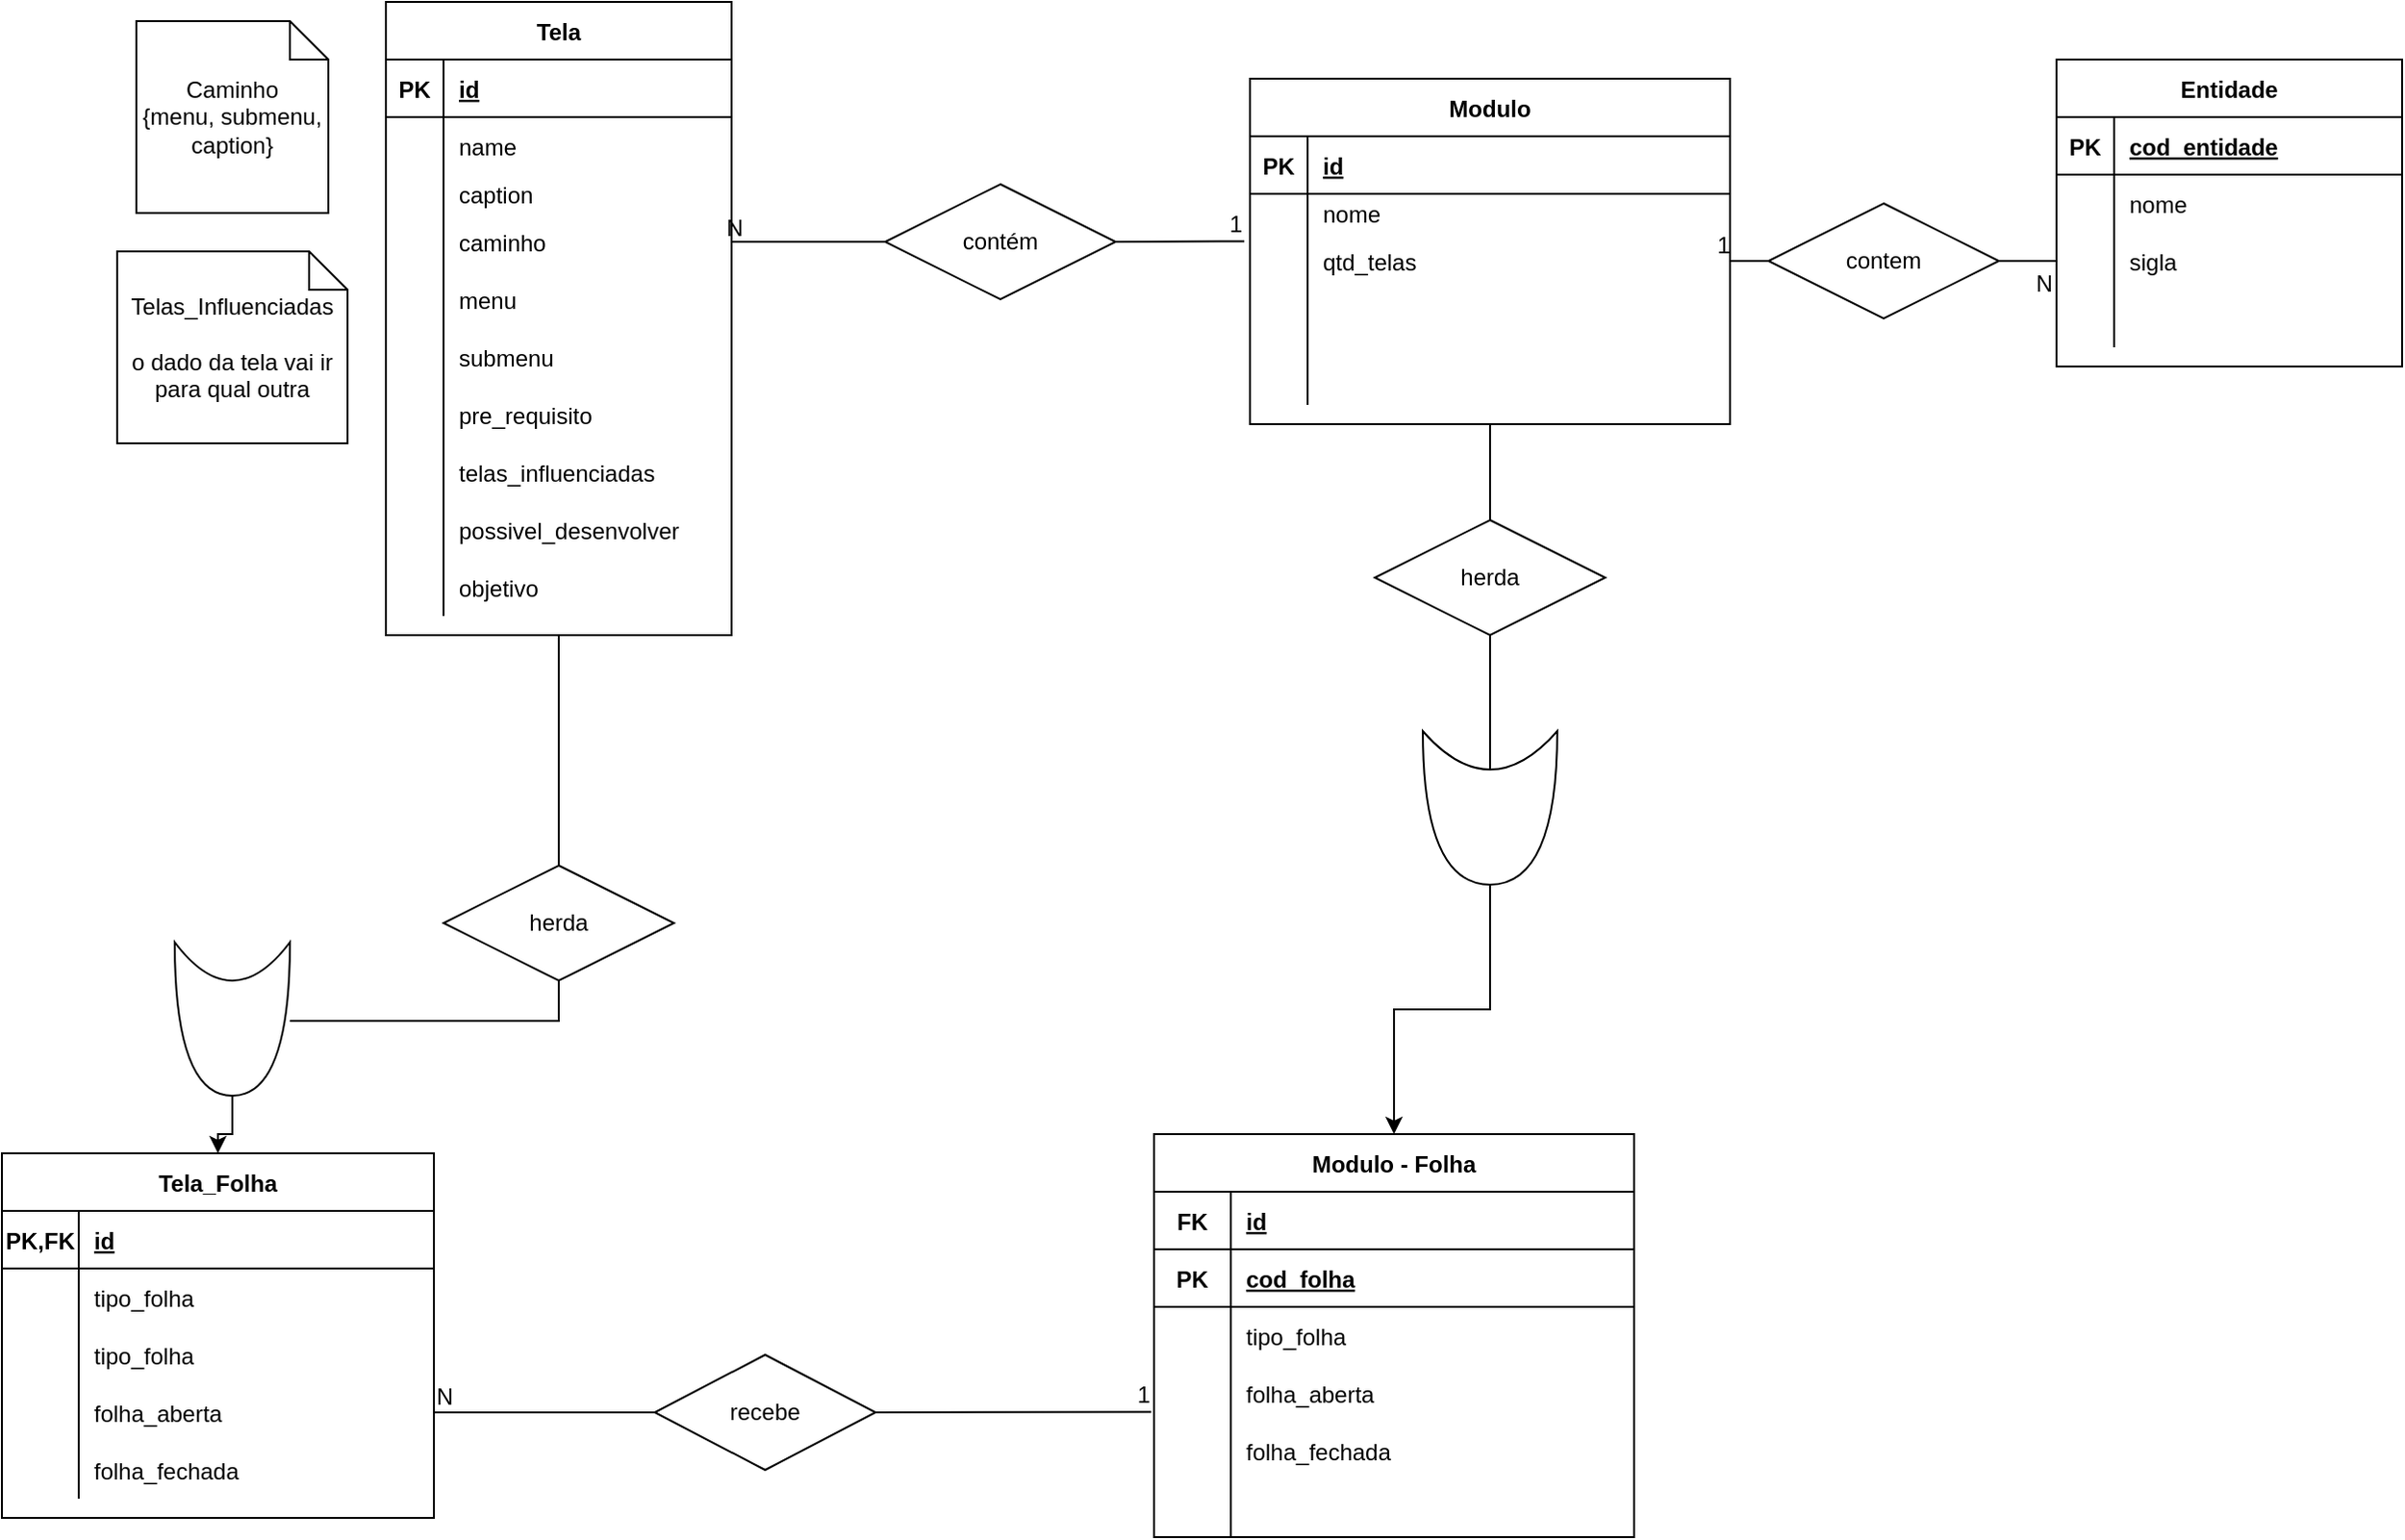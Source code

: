 <mxfile version="14.9.4" type="github">
  <diagram id="R2lEEEUBdFMjLlhIrx00" name="Page-1">
    <mxGraphModel dx="1533" dy="831" grid="1" gridSize="10" guides="1" tooltips="1" connect="1" arrows="1" fold="1" page="1" pageScale="1" pageWidth="850" pageHeight="1100" math="0" shadow="0" extFonts="Permanent Marker^https://fonts.googleapis.com/css?family=Permanent+Marker">
      <root>
        <mxCell id="0" />
        <mxCell id="1" parent="0" />
        <mxCell id="C-vyLk0tnHw3VtMMgP7b-2" value="Modulo" style="shape=table;startSize=30;container=1;collapsible=1;childLayout=tableLayout;fixedRows=1;rowLines=0;fontStyle=1;align=center;resizeLast=1;" parent="1" vertex="1">
          <mxGeometry x="690" y="130" width="250" height="180" as="geometry">
            <mxRectangle x="540" y="40" width="80" height="30" as="alternateBounds" />
          </mxGeometry>
        </mxCell>
        <mxCell id="C-vyLk0tnHw3VtMMgP7b-3" value="" style="shape=partialRectangle;collapsible=0;dropTarget=0;pointerEvents=0;fillColor=none;points=[[0,0.5],[1,0.5]];portConstraint=eastwest;top=0;left=0;right=0;bottom=1;" parent="C-vyLk0tnHw3VtMMgP7b-2" vertex="1">
          <mxGeometry y="30" width="250" height="30" as="geometry" />
        </mxCell>
        <mxCell id="C-vyLk0tnHw3VtMMgP7b-4" value="PK" style="shape=partialRectangle;overflow=hidden;connectable=0;fillColor=none;top=0;left=0;bottom=0;right=0;fontStyle=1;" parent="C-vyLk0tnHw3VtMMgP7b-3" vertex="1">
          <mxGeometry width="30" height="30" as="geometry" />
        </mxCell>
        <mxCell id="C-vyLk0tnHw3VtMMgP7b-5" value="id" style="shape=partialRectangle;overflow=hidden;connectable=0;fillColor=none;top=0;left=0;bottom=0;right=0;align=left;spacingLeft=6;fontStyle=5;" parent="C-vyLk0tnHw3VtMMgP7b-3" vertex="1">
          <mxGeometry x="30" width="220" height="30" as="geometry" />
        </mxCell>
        <mxCell id="C-vyLk0tnHw3VtMMgP7b-6" value="" style="shape=partialRectangle;collapsible=0;dropTarget=0;pointerEvents=0;fillColor=none;points=[[0,0.5],[1,0.5]];portConstraint=eastwest;top=0;left=0;right=0;bottom=0;" parent="C-vyLk0tnHw3VtMMgP7b-2" vertex="1">
          <mxGeometry y="60" width="250" height="20" as="geometry" />
        </mxCell>
        <mxCell id="C-vyLk0tnHw3VtMMgP7b-7" value="" style="shape=partialRectangle;overflow=hidden;connectable=0;fillColor=none;top=0;left=0;bottom=0;right=0;" parent="C-vyLk0tnHw3VtMMgP7b-6" vertex="1">
          <mxGeometry width="30" height="20" as="geometry" />
        </mxCell>
        <mxCell id="C-vyLk0tnHw3VtMMgP7b-8" value="nome" style="shape=partialRectangle;overflow=hidden;connectable=0;fillColor=none;top=0;left=0;bottom=0;right=0;align=left;spacingLeft=6;" parent="C-vyLk0tnHw3VtMMgP7b-6" vertex="1">
          <mxGeometry x="30" width="220" height="20" as="geometry" />
        </mxCell>
        <mxCell id="XcwAVJcCN3Z1Kj0v-T99-170" value="" style="shape=partialRectangle;collapsible=0;dropTarget=0;pointerEvents=0;fillColor=none;points=[[0,0.5],[1,0.5]];portConstraint=eastwest;top=0;left=0;right=0;bottom=0;" vertex="1" parent="C-vyLk0tnHw3VtMMgP7b-2">
          <mxGeometry y="80" width="250" height="30" as="geometry" />
        </mxCell>
        <mxCell id="XcwAVJcCN3Z1Kj0v-T99-171" value="" style="shape=partialRectangle;overflow=hidden;connectable=0;fillColor=none;top=0;left=0;bottom=0;right=0;" vertex="1" parent="XcwAVJcCN3Z1Kj0v-T99-170">
          <mxGeometry width="30" height="30" as="geometry" />
        </mxCell>
        <mxCell id="XcwAVJcCN3Z1Kj0v-T99-172" value="qtd_telas" style="shape=partialRectangle;overflow=hidden;connectable=0;fillColor=none;top=0;left=0;bottom=0;right=0;align=left;spacingLeft=6;" vertex="1" parent="XcwAVJcCN3Z1Kj0v-T99-170">
          <mxGeometry x="30" width="220" height="30" as="geometry" />
        </mxCell>
        <mxCell id="C-vyLk0tnHw3VtMMgP7b-9" value="" style="shape=partialRectangle;collapsible=0;dropTarget=0;pointerEvents=0;fillColor=none;points=[[0,0.5],[1,0.5]];portConstraint=eastwest;top=0;left=0;right=0;bottom=0;" parent="C-vyLk0tnHw3VtMMgP7b-2" vertex="1">
          <mxGeometry y="110" width="250" height="30" as="geometry" />
        </mxCell>
        <mxCell id="C-vyLk0tnHw3VtMMgP7b-10" value="" style="shape=partialRectangle;overflow=hidden;connectable=0;fillColor=none;top=0;left=0;bottom=0;right=0;" parent="C-vyLk0tnHw3VtMMgP7b-9" vertex="1">
          <mxGeometry width="30" height="30" as="geometry" />
        </mxCell>
        <mxCell id="C-vyLk0tnHw3VtMMgP7b-11" value="" style="shape=partialRectangle;overflow=hidden;connectable=0;fillColor=none;top=0;left=0;bottom=0;right=0;align=left;spacingLeft=6;" parent="C-vyLk0tnHw3VtMMgP7b-9" vertex="1">
          <mxGeometry x="30" width="220" height="30" as="geometry" />
        </mxCell>
        <mxCell id="XcwAVJcCN3Z1Kj0v-T99-72" value="" style="shape=partialRectangle;collapsible=0;dropTarget=0;pointerEvents=0;fillColor=none;points=[[0,0.5],[1,0.5]];portConstraint=eastwest;top=0;left=0;right=0;bottom=0;" vertex="1" parent="C-vyLk0tnHw3VtMMgP7b-2">
          <mxGeometry y="140" width="250" height="30" as="geometry" />
        </mxCell>
        <mxCell id="XcwAVJcCN3Z1Kj0v-T99-73" value="" style="shape=partialRectangle;overflow=hidden;connectable=0;fillColor=none;top=0;left=0;bottom=0;right=0;" vertex="1" parent="XcwAVJcCN3Z1Kj0v-T99-72">
          <mxGeometry width="30" height="30" as="geometry" />
        </mxCell>
        <mxCell id="XcwAVJcCN3Z1Kj0v-T99-74" value="" style="shape=partialRectangle;overflow=hidden;connectable=0;fillColor=none;top=0;left=0;bottom=0;right=0;align=left;spacingLeft=6;" vertex="1" parent="XcwAVJcCN3Z1Kj0v-T99-72">
          <mxGeometry x="30" width="220" height="30" as="geometry" />
        </mxCell>
        <mxCell id="XcwAVJcCN3Z1Kj0v-T99-3" value="Tela" style="shape=table;startSize=30;container=1;collapsible=1;childLayout=tableLayout;fixedRows=1;rowLines=0;fontStyle=1;align=center;resizeLast=1;" vertex="1" parent="1">
          <mxGeometry x="240" y="90" width="180" height="330" as="geometry" />
        </mxCell>
        <mxCell id="XcwAVJcCN3Z1Kj0v-T99-4" value="" style="shape=partialRectangle;collapsible=0;dropTarget=0;pointerEvents=0;fillColor=none;top=0;left=0;bottom=1;right=0;points=[[0,0.5],[1,0.5]];portConstraint=eastwest;" vertex="1" parent="XcwAVJcCN3Z1Kj0v-T99-3">
          <mxGeometry y="30" width="180" height="30" as="geometry" />
        </mxCell>
        <mxCell id="XcwAVJcCN3Z1Kj0v-T99-5" value="PK" style="shape=partialRectangle;connectable=0;fillColor=none;top=0;left=0;bottom=0;right=0;fontStyle=1;overflow=hidden;" vertex="1" parent="XcwAVJcCN3Z1Kj0v-T99-4">
          <mxGeometry width="30" height="30" as="geometry" />
        </mxCell>
        <mxCell id="XcwAVJcCN3Z1Kj0v-T99-6" value="id" style="shape=partialRectangle;connectable=0;fillColor=none;top=0;left=0;bottom=0;right=0;align=left;spacingLeft=6;fontStyle=5;overflow=hidden;" vertex="1" parent="XcwAVJcCN3Z1Kj0v-T99-4">
          <mxGeometry x="30" width="150" height="30" as="geometry" />
        </mxCell>
        <mxCell id="XcwAVJcCN3Z1Kj0v-T99-7" value="" style="shape=partialRectangle;collapsible=0;dropTarget=0;pointerEvents=0;fillColor=none;top=0;left=0;bottom=0;right=0;points=[[0,0.5],[1,0.5]];portConstraint=eastwest;" vertex="1" parent="XcwAVJcCN3Z1Kj0v-T99-3">
          <mxGeometry y="60" width="180" height="30" as="geometry" />
        </mxCell>
        <mxCell id="XcwAVJcCN3Z1Kj0v-T99-8" value="" style="shape=partialRectangle;connectable=0;fillColor=none;top=0;left=0;bottom=0;right=0;editable=1;overflow=hidden;" vertex="1" parent="XcwAVJcCN3Z1Kj0v-T99-7">
          <mxGeometry width="30" height="30" as="geometry" />
        </mxCell>
        <mxCell id="XcwAVJcCN3Z1Kj0v-T99-9" value="name" style="shape=partialRectangle;connectable=0;fillColor=none;top=0;left=0;bottom=0;right=0;align=left;spacingLeft=6;overflow=hidden;" vertex="1" parent="XcwAVJcCN3Z1Kj0v-T99-7">
          <mxGeometry x="30" width="150" height="30" as="geometry" />
        </mxCell>
        <mxCell id="XcwAVJcCN3Z1Kj0v-T99-10" value="" style="shape=partialRectangle;collapsible=0;dropTarget=0;pointerEvents=0;fillColor=none;top=0;left=0;bottom=0;right=0;points=[[0,0.5],[1,0.5]];portConstraint=eastwest;" vertex="1" parent="XcwAVJcCN3Z1Kj0v-T99-3">
          <mxGeometry y="90" width="180" height="20" as="geometry" />
        </mxCell>
        <mxCell id="XcwAVJcCN3Z1Kj0v-T99-11" value="" style="shape=partialRectangle;connectable=0;fillColor=none;top=0;left=0;bottom=0;right=0;editable=1;overflow=hidden;" vertex="1" parent="XcwAVJcCN3Z1Kj0v-T99-10">
          <mxGeometry width="30" height="20" as="geometry" />
        </mxCell>
        <mxCell id="XcwAVJcCN3Z1Kj0v-T99-12" value="caption" style="shape=partialRectangle;connectable=0;fillColor=none;top=0;left=0;bottom=0;right=0;align=left;spacingLeft=6;overflow=hidden;" vertex="1" parent="XcwAVJcCN3Z1Kj0v-T99-10">
          <mxGeometry x="30" width="150" height="20" as="geometry" />
        </mxCell>
        <mxCell id="XcwAVJcCN3Z1Kj0v-T99-13" value="" style="shape=partialRectangle;collapsible=0;dropTarget=0;pointerEvents=0;fillColor=none;top=0;left=0;bottom=0;right=0;points=[[0,0.5],[1,0.5]];portConstraint=eastwest;" vertex="1" parent="XcwAVJcCN3Z1Kj0v-T99-3">
          <mxGeometry y="110" width="180" height="30" as="geometry" />
        </mxCell>
        <mxCell id="XcwAVJcCN3Z1Kj0v-T99-14" value="" style="shape=partialRectangle;connectable=0;fillColor=none;top=0;left=0;bottom=0;right=0;editable=1;overflow=hidden;" vertex="1" parent="XcwAVJcCN3Z1Kj0v-T99-13">
          <mxGeometry width="30" height="30" as="geometry" />
        </mxCell>
        <mxCell id="XcwAVJcCN3Z1Kj0v-T99-15" value="caminho" style="shape=partialRectangle;connectable=0;fillColor=none;top=0;left=0;bottom=0;right=0;align=left;spacingLeft=6;overflow=hidden;" vertex="1" parent="XcwAVJcCN3Z1Kj0v-T99-13">
          <mxGeometry x="30" width="150" height="30" as="geometry" />
        </mxCell>
        <mxCell id="XcwAVJcCN3Z1Kj0v-T99-34" value="" style="shape=partialRectangle;collapsible=0;dropTarget=0;pointerEvents=0;fillColor=none;top=0;left=0;bottom=0;right=0;points=[[0,0.5],[1,0.5]];portConstraint=eastwest;" vertex="1" parent="XcwAVJcCN3Z1Kj0v-T99-3">
          <mxGeometry y="140" width="180" height="30" as="geometry" />
        </mxCell>
        <mxCell id="XcwAVJcCN3Z1Kj0v-T99-35" value="" style="shape=partialRectangle;connectable=0;fillColor=none;top=0;left=0;bottom=0;right=0;editable=1;overflow=hidden;" vertex="1" parent="XcwAVJcCN3Z1Kj0v-T99-34">
          <mxGeometry width="30" height="30" as="geometry" />
        </mxCell>
        <mxCell id="XcwAVJcCN3Z1Kj0v-T99-36" value="menu" style="shape=partialRectangle;connectable=0;fillColor=none;top=0;left=0;bottom=0;right=0;align=left;spacingLeft=6;overflow=hidden;" vertex="1" parent="XcwAVJcCN3Z1Kj0v-T99-34">
          <mxGeometry x="30" width="150" height="30" as="geometry" />
        </mxCell>
        <mxCell id="XcwAVJcCN3Z1Kj0v-T99-38" value="" style="shape=partialRectangle;collapsible=0;dropTarget=0;pointerEvents=0;fillColor=none;top=0;left=0;bottom=0;right=0;points=[[0,0.5],[1,0.5]];portConstraint=eastwest;" vertex="1" parent="XcwAVJcCN3Z1Kj0v-T99-3">
          <mxGeometry y="170" width="180" height="30" as="geometry" />
        </mxCell>
        <mxCell id="XcwAVJcCN3Z1Kj0v-T99-39" value="" style="shape=partialRectangle;connectable=0;fillColor=none;top=0;left=0;bottom=0;right=0;editable=1;overflow=hidden;" vertex="1" parent="XcwAVJcCN3Z1Kj0v-T99-38">
          <mxGeometry width="30" height="30" as="geometry" />
        </mxCell>
        <mxCell id="XcwAVJcCN3Z1Kj0v-T99-40" value="submenu" style="shape=partialRectangle;connectable=0;fillColor=none;top=0;left=0;bottom=0;right=0;align=left;spacingLeft=6;overflow=hidden;" vertex="1" parent="XcwAVJcCN3Z1Kj0v-T99-38">
          <mxGeometry x="30" width="150" height="30" as="geometry" />
        </mxCell>
        <mxCell id="XcwAVJcCN3Z1Kj0v-T99-42" value="" style="shape=partialRectangle;collapsible=0;dropTarget=0;pointerEvents=0;fillColor=none;top=0;left=0;bottom=0;right=0;points=[[0,0.5],[1,0.5]];portConstraint=eastwest;" vertex="1" parent="XcwAVJcCN3Z1Kj0v-T99-3">
          <mxGeometry y="200" width="180" height="30" as="geometry" />
        </mxCell>
        <mxCell id="XcwAVJcCN3Z1Kj0v-T99-43" value="" style="shape=partialRectangle;connectable=0;fillColor=none;top=0;left=0;bottom=0;right=0;editable=1;overflow=hidden;" vertex="1" parent="XcwAVJcCN3Z1Kj0v-T99-42">
          <mxGeometry width="30" height="30" as="geometry" />
        </mxCell>
        <mxCell id="XcwAVJcCN3Z1Kj0v-T99-44" value="pre_requisito" style="shape=partialRectangle;connectable=0;fillColor=none;top=0;left=0;bottom=0;right=0;align=left;spacingLeft=6;overflow=hidden;" vertex="1" parent="XcwAVJcCN3Z1Kj0v-T99-42">
          <mxGeometry x="30" width="150" height="30" as="geometry" />
        </mxCell>
        <mxCell id="XcwAVJcCN3Z1Kj0v-T99-45" value="" style="shape=partialRectangle;collapsible=0;dropTarget=0;pointerEvents=0;fillColor=none;top=0;left=0;bottom=0;right=0;points=[[0,0.5],[1,0.5]];portConstraint=eastwest;" vertex="1" parent="XcwAVJcCN3Z1Kj0v-T99-3">
          <mxGeometry y="230" width="180" height="30" as="geometry" />
        </mxCell>
        <mxCell id="XcwAVJcCN3Z1Kj0v-T99-46" value="" style="shape=partialRectangle;connectable=0;fillColor=none;top=0;left=0;bottom=0;right=0;editable=1;overflow=hidden;" vertex="1" parent="XcwAVJcCN3Z1Kj0v-T99-45">
          <mxGeometry width="30" height="30" as="geometry" />
        </mxCell>
        <mxCell id="XcwAVJcCN3Z1Kj0v-T99-47" value="telas_influenciadas" style="shape=partialRectangle;connectable=0;fillColor=none;top=0;left=0;bottom=0;right=0;align=left;spacingLeft=6;overflow=hidden;" vertex="1" parent="XcwAVJcCN3Z1Kj0v-T99-45">
          <mxGeometry x="30" width="150" height="30" as="geometry" />
        </mxCell>
        <mxCell id="XcwAVJcCN3Z1Kj0v-T99-49" value="" style="shape=partialRectangle;collapsible=0;dropTarget=0;pointerEvents=0;fillColor=none;top=0;left=0;bottom=0;right=0;points=[[0,0.5],[1,0.5]];portConstraint=eastwest;" vertex="1" parent="XcwAVJcCN3Z1Kj0v-T99-3">
          <mxGeometry y="260" width="180" height="30" as="geometry" />
        </mxCell>
        <mxCell id="XcwAVJcCN3Z1Kj0v-T99-50" value="" style="shape=partialRectangle;connectable=0;fillColor=none;top=0;left=0;bottom=0;right=0;editable=1;overflow=hidden;" vertex="1" parent="XcwAVJcCN3Z1Kj0v-T99-49">
          <mxGeometry width="30" height="30" as="geometry" />
        </mxCell>
        <mxCell id="XcwAVJcCN3Z1Kj0v-T99-51" value="possivel_desenvolver" style="shape=partialRectangle;connectable=0;fillColor=none;top=0;left=0;bottom=0;right=0;align=left;spacingLeft=6;overflow=hidden;" vertex="1" parent="XcwAVJcCN3Z1Kj0v-T99-49">
          <mxGeometry x="30" width="150" height="30" as="geometry" />
        </mxCell>
        <mxCell id="XcwAVJcCN3Z1Kj0v-T99-88" value="" style="shape=partialRectangle;collapsible=0;dropTarget=0;pointerEvents=0;fillColor=none;top=0;left=0;bottom=0;right=0;points=[[0,0.5],[1,0.5]];portConstraint=eastwest;" vertex="1" parent="XcwAVJcCN3Z1Kj0v-T99-3">
          <mxGeometry y="290" width="180" height="30" as="geometry" />
        </mxCell>
        <mxCell id="XcwAVJcCN3Z1Kj0v-T99-89" value="" style="shape=partialRectangle;connectable=0;fillColor=none;top=0;left=0;bottom=0;right=0;editable=1;overflow=hidden;" vertex="1" parent="XcwAVJcCN3Z1Kj0v-T99-88">
          <mxGeometry width="30" height="30" as="geometry" />
        </mxCell>
        <mxCell id="XcwAVJcCN3Z1Kj0v-T99-90" value="objetivo" style="shape=partialRectangle;connectable=0;fillColor=none;top=0;left=0;bottom=0;right=0;align=left;spacingLeft=6;overflow=hidden;" vertex="1" parent="XcwAVJcCN3Z1Kj0v-T99-88">
          <mxGeometry x="30" width="150" height="30" as="geometry" />
        </mxCell>
        <mxCell id="XcwAVJcCN3Z1Kj0v-T99-41" value="Caminho&lt;br&gt;{menu, submenu, caption}" style="shape=note;size=20;whiteSpace=wrap;html=1;" vertex="1" parent="1">
          <mxGeometry x="110" y="100" width="100" height="100" as="geometry" />
        </mxCell>
        <mxCell id="XcwAVJcCN3Z1Kj0v-T99-48" value="Telas_Influenciadas&lt;br&gt;&lt;br&gt;o dado da tela vai ir para qual outra" style="shape=note;size=20;whiteSpace=wrap;html=1;" vertex="1" parent="1">
          <mxGeometry x="100" y="220" width="120" height="100" as="geometry" />
        </mxCell>
        <mxCell id="XcwAVJcCN3Z1Kj0v-T99-52" value="Modulo - Folha" style="shape=table;startSize=30;container=1;collapsible=1;childLayout=tableLayout;fixedRows=1;rowLines=0;fontStyle=1;align=center;resizeLast=1;" vertex="1" parent="1">
          <mxGeometry x="640" y="680" width="250" height="210" as="geometry" />
        </mxCell>
        <mxCell id="XcwAVJcCN3Z1Kj0v-T99-53" value="" style="shape=partialRectangle;collapsible=0;dropTarget=0;pointerEvents=0;fillColor=none;top=0;left=0;bottom=1;right=0;points=[[0,0.5],[1,0.5]];portConstraint=eastwest;" vertex="1" parent="XcwAVJcCN3Z1Kj0v-T99-52">
          <mxGeometry y="30" width="250" height="30" as="geometry" />
        </mxCell>
        <mxCell id="XcwAVJcCN3Z1Kj0v-T99-54" value="FK" style="shape=partialRectangle;connectable=0;fillColor=none;top=0;left=0;bottom=0;right=0;fontStyle=1;overflow=hidden;" vertex="1" parent="XcwAVJcCN3Z1Kj0v-T99-53">
          <mxGeometry width="40" height="30" as="geometry" />
        </mxCell>
        <mxCell id="XcwAVJcCN3Z1Kj0v-T99-55" value="id" style="shape=partialRectangle;connectable=0;fillColor=none;top=0;left=0;bottom=0;right=0;align=left;spacingLeft=6;fontStyle=5;overflow=hidden;" vertex="1" parent="XcwAVJcCN3Z1Kj0v-T99-53">
          <mxGeometry x="40" width="210" height="30" as="geometry" />
        </mxCell>
        <mxCell id="XcwAVJcCN3Z1Kj0v-T99-122" value="" style="shape=partialRectangle;collapsible=0;dropTarget=0;pointerEvents=0;fillColor=none;top=0;left=0;bottom=1;right=0;points=[[0,0.5],[1,0.5]];portConstraint=eastwest;" vertex="1" parent="XcwAVJcCN3Z1Kj0v-T99-52">
          <mxGeometry y="60" width="250" height="30" as="geometry" />
        </mxCell>
        <mxCell id="XcwAVJcCN3Z1Kj0v-T99-123" value="PK" style="shape=partialRectangle;connectable=0;fillColor=none;top=0;left=0;bottom=0;right=0;fontStyle=1;overflow=hidden;" vertex="1" parent="XcwAVJcCN3Z1Kj0v-T99-122">
          <mxGeometry width="40" height="30" as="geometry" />
        </mxCell>
        <mxCell id="XcwAVJcCN3Z1Kj0v-T99-124" value="cod_folha" style="shape=partialRectangle;connectable=0;fillColor=none;top=0;left=0;bottom=0;right=0;align=left;spacingLeft=6;fontStyle=5;overflow=hidden;" vertex="1" parent="XcwAVJcCN3Z1Kj0v-T99-122">
          <mxGeometry x="40" width="210" height="30" as="geometry" />
        </mxCell>
        <mxCell id="XcwAVJcCN3Z1Kj0v-T99-56" value="" style="shape=partialRectangle;collapsible=0;dropTarget=0;pointerEvents=0;fillColor=none;top=0;left=0;bottom=0;right=0;points=[[0,0.5],[1,0.5]];portConstraint=eastwest;" vertex="1" parent="XcwAVJcCN3Z1Kj0v-T99-52">
          <mxGeometry y="90" width="250" height="30" as="geometry" />
        </mxCell>
        <mxCell id="XcwAVJcCN3Z1Kj0v-T99-57" value="" style="shape=partialRectangle;connectable=0;fillColor=none;top=0;left=0;bottom=0;right=0;editable=1;overflow=hidden;" vertex="1" parent="XcwAVJcCN3Z1Kj0v-T99-56">
          <mxGeometry width="40" height="30" as="geometry" />
        </mxCell>
        <mxCell id="XcwAVJcCN3Z1Kj0v-T99-58" value="tipo_folha" style="shape=partialRectangle;connectable=0;fillColor=none;top=0;left=0;bottom=0;right=0;align=left;spacingLeft=6;overflow=hidden;" vertex="1" parent="XcwAVJcCN3Z1Kj0v-T99-56">
          <mxGeometry x="40" width="210" height="30" as="geometry" />
        </mxCell>
        <mxCell id="XcwAVJcCN3Z1Kj0v-T99-59" value="" style="shape=partialRectangle;collapsible=0;dropTarget=0;pointerEvents=0;fillColor=none;top=0;left=0;bottom=0;right=0;points=[[0,0.5],[1,0.5]];portConstraint=eastwest;" vertex="1" parent="XcwAVJcCN3Z1Kj0v-T99-52">
          <mxGeometry y="120" width="250" height="30" as="geometry" />
        </mxCell>
        <mxCell id="XcwAVJcCN3Z1Kj0v-T99-60" value="" style="shape=partialRectangle;connectable=0;fillColor=none;top=0;left=0;bottom=0;right=0;editable=1;overflow=hidden;" vertex="1" parent="XcwAVJcCN3Z1Kj0v-T99-59">
          <mxGeometry width="40" height="30" as="geometry" />
        </mxCell>
        <mxCell id="XcwAVJcCN3Z1Kj0v-T99-61" value="folha_aberta" style="shape=partialRectangle;connectable=0;fillColor=none;top=0;left=0;bottom=0;right=0;align=left;spacingLeft=6;overflow=hidden;" vertex="1" parent="XcwAVJcCN3Z1Kj0v-T99-59">
          <mxGeometry x="40" width="210" height="30" as="geometry" />
        </mxCell>
        <mxCell id="XcwAVJcCN3Z1Kj0v-T99-62" value="" style="shape=partialRectangle;collapsible=0;dropTarget=0;pointerEvents=0;fillColor=none;top=0;left=0;bottom=0;right=0;points=[[0,0.5],[1,0.5]];portConstraint=eastwest;" vertex="1" parent="XcwAVJcCN3Z1Kj0v-T99-52">
          <mxGeometry y="150" width="250" height="30" as="geometry" />
        </mxCell>
        <mxCell id="XcwAVJcCN3Z1Kj0v-T99-63" value="" style="shape=partialRectangle;connectable=0;fillColor=none;top=0;left=0;bottom=0;right=0;editable=1;overflow=hidden;" vertex="1" parent="XcwAVJcCN3Z1Kj0v-T99-62">
          <mxGeometry width="40" height="30" as="geometry" />
        </mxCell>
        <mxCell id="XcwAVJcCN3Z1Kj0v-T99-64" value="folha_fechada" style="shape=partialRectangle;connectable=0;fillColor=none;top=0;left=0;bottom=0;right=0;align=left;spacingLeft=6;overflow=hidden;" vertex="1" parent="XcwAVJcCN3Z1Kj0v-T99-62">
          <mxGeometry x="40" width="210" height="30" as="geometry" />
        </mxCell>
        <mxCell id="XcwAVJcCN3Z1Kj0v-T99-69" value="" style="shape=partialRectangle;collapsible=0;dropTarget=0;pointerEvents=0;fillColor=none;top=0;left=0;bottom=0;right=0;points=[[0,0.5],[1,0.5]];portConstraint=eastwest;" vertex="1" parent="XcwAVJcCN3Z1Kj0v-T99-52">
          <mxGeometry y="180" width="250" height="30" as="geometry" />
        </mxCell>
        <mxCell id="XcwAVJcCN3Z1Kj0v-T99-70" value="" style="shape=partialRectangle;connectable=0;fillColor=none;top=0;left=0;bottom=0;right=0;editable=1;overflow=hidden;" vertex="1" parent="XcwAVJcCN3Z1Kj0v-T99-69">
          <mxGeometry width="40" height="30" as="geometry" />
        </mxCell>
        <mxCell id="XcwAVJcCN3Z1Kj0v-T99-71" value="" style="shape=partialRectangle;connectable=0;fillColor=none;top=0;left=0;bottom=0;right=0;align=left;spacingLeft=6;overflow=hidden;" vertex="1" parent="XcwAVJcCN3Z1Kj0v-T99-69">
          <mxGeometry x="40" width="210" height="30" as="geometry" />
        </mxCell>
        <mxCell id="XcwAVJcCN3Z1Kj0v-T99-17" value="contém" style="shape=rhombus;perimeter=rhombusPerimeter;whiteSpace=wrap;html=1;align=center;" vertex="1" parent="1">
          <mxGeometry x="500" y="185" width="120" height="60" as="geometry" />
        </mxCell>
        <mxCell id="XcwAVJcCN3Z1Kj0v-T99-98" value="Tela_Folha" style="shape=table;startSize=30;container=1;collapsible=1;childLayout=tableLayout;fixedRows=1;rowLines=0;fontStyle=1;align=center;resizeLast=1;" vertex="1" parent="1">
          <mxGeometry x="40" y="690" width="225" height="190" as="geometry" />
        </mxCell>
        <mxCell id="XcwAVJcCN3Z1Kj0v-T99-99" value="" style="shape=partialRectangle;collapsible=0;dropTarget=0;pointerEvents=0;fillColor=none;top=0;left=0;bottom=1;right=0;points=[[0,0.5],[1,0.5]];portConstraint=eastwest;" vertex="1" parent="XcwAVJcCN3Z1Kj0v-T99-98">
          <mxGeometry y="30" width="225" height="30" as="geometry" />
        </mxCell>
        <mxCell id="XcwAVJcCN3Z1Kj0v-T99-100" value="PK,FK" style="shape=partialRectangle;connectable=0;fillColor=none;top=0;left=0;bottom=0;right=0;fontStyle=1;overflow=hidden;" vertex="1" parent="XcwAVJcCN3Z1Kj0v-T99-99">
          <mxGeometry width="40" height="30" as="geometry" />
        </mxCell>
        <mxCell id="XcwAVJcCN3Z1Kj0v-T99-101" value="id" style="shape=partialRectangle;connectable=0;fillColor=none;top=0;left=0;bottom=0;right=0;align=left;spacingLeft=6;fontStyle=5;overflow=hidden;" vertex="1" parent="XcwAVJcCN3Z1Kj0v-T99-99">
          <mxGeometry x="40" width="185" height="30" as="geometry" />
        </mxCell>
        <mxCell id="XcwAVJcCN3Z1Kj0v-T99-179" value="" style="shape=partialRectangle;collapsible=0;dropTarget=0;pointerEvents=0;fillColor=none;top=0;left=0;bottom=0;right=0;points=[[0,0.5],[1,0.5]];portConstraint=eastwest;" vertex="1" parent="XcwAVJcCN3Z1Kj0v-T99-98">
          <mxGeometry y="60" width="225" height="30" as="geometry" />
        </mxCell>
        <mxCell id="XcwAVJcCN3Z1Kj0v-T99-180" value="" style="shape=partialRectangle;connectable=0;fillColor=none;top=0;left=0;bottom=0;right=0;editable=1;overflow=hidden;" vertex="1" parent="XcwAVJcCN3Z1Kj0v-T99-179">
          <mxGeometry width="40" height="30" as="geometry" />
        </mxCell>
        <mxCell id="XcwAVJcCN3Z1Kj0v-T99-181" value="tipo_folha" style="shape=partialRectangle;connectable=0;fillColor=none;top=0;left=0;bottom=0;right=0;align=left;spacingLeft=6;overflow=hidden;" vertex="1" parent="XcwAVJcCN3Z1Kj0v-T99-179">
          <mxGeometry x="40" width="185" height="30" as="geometry" />
        </mxCell>
        <mxCell id="XcwAVJcCN3Z1Kj0v-T99-102" value="" style="shape=partialRectangle;collapsible=0;dropTarget=0;pointerEvents=0;fillColor=none;top=0;left=0;bottom=0;right=0;points=[[0,0.5],[1,0.5]];portConstraint=eastwest;" vertex="1" parent="XcwAVJcCN3Z1Kj0v-T99-98">
          <mxGeometry y="90" width="225" height="30" as="geometry" />
        </mxCell>
        <mxCell id="XcwAVJcCN3Z1Kj0v-T99-103" value="" style="shape=partialRectangle;connectable=0;fillColor=none;top=0;left=0;bottom=0;right=0;editable=1;overflow=hidden;" vertex="1" parent="XcwAVJcCN3Z1Kj0v-T99-102">
          <mxGeometry width="40" height="30" as="geometry" />
        </mxCell>
        <mxCell id="XcwAVJcCN3Z1Kj0v-T99-104" value="tipo_folha" style="shape=partialRectangle;connectable=0;fillColor=none;top=0;left=0;bottom=0;right=0;align=left;spacingLeft=6;overflow=hidden;" vertex="1" parent="XcwAVJcCN3Z1Kj0v-T99-102">
          <mxGeometry x="40" width="185" height="30" as="geometry" />
        </mxCell>
        <mxCell id="XcwAVJcCN3Z1Kj0v-T99-105" value="" style="shape=partialRectangle;collapsible=0;dropTarget=0;pointerEvents=0;fillColor=none;top=0;left=0;bottom=0;right=0;points=[[0,0.5],[1,0.5]];portConstraint=eastwest;" vertex="1" parent="XcwAVJcCN3Z1Kj0v-T99-98">
          <mxGeometry y="120" width="225" height="30" as="geometry" />
        </mxCell>
        <mxCell id="XcwAVJcCN3Z1Kj0v-T99-106" value="" style="shape=partialRectangle;connectable=0;fillColor=none;top=0;left=0;bottom=0;right=0;editable=1;overflow=hidden;" vertex="1" parent="XcwAVJcCN3Z1Kj0v-T99-105">
          <mxGeometry width="40" height="30" as="geometry" />
        </mxCell>
        <mxCell id="XcwAVJcCN3Z1Kj0v-T99-107" value="folha_aberta" style="shape=partialRectangle;connectable=0;fillColor=none;top=0;left=0;bottom=0;right=0;align=left;spacingLeft=6;overflow=hidden;" vertex="1" parent="XcwAVJcCN3Z1Kj0v-T99-105">
          <mxGeometry x="40" width="185" height="30" as="geometry" />
        </mxCell>
        <mxCell id="XcwAVJcCN3Z1Kj0v-T99-108" value="" style="shape=partialRectangle;collapsible=0;dropTarget=0;pointerEvents=0;fillColor=none;top=0;left=0;bottom=0;right=0;points=[[0,0.5],[1,0.5]];portConstraint=eastwest;" vertex="1" parent="XcwAVJcCN3Z1Kj0v-T99-98">
          <mxGeometry y="150" width="225" height="30" as="geometry" />
        </mxCell>
        <mxCell id="XcwAVJcCN3Z1Kj0v-T99-109" value="" style="shape=partialRectangle;connectable=0;fillColor=none;top=0;left=0;bottom=0;right=0;editable=1;overflow=hidden;" vertex="1" parent="XcwAVJcCN3Z1Kj0v-T99-108">
          <mxGeometry width="40" height="30" as="geometry" />
        </mxCell>
        <mxCell id="XcwAVJcCN3Z1Kj0v-T99-110" value="folha_fechada" style="shape=partialRectangle;connectable=0;fillColor=none;top=0;left=0;bottom=0;right=0;align=left;spacingLeft=6;overflow=hidden;" vertex="1" parent="XcwAVJcCN3Z1Kj0v-T99-108">
          <mxGeometry x="40" width="185" height="30" as="geometry" />
        </mxCell>
        <mxCell id="XcwAVJcCN3Z1Kj0v-T99-112" style="edgeStyle=orthogonalEdgeStyle;rounded=0;orthogonalLoop=1;jettySize=auto;html=1;exitX=1;exitY=0.5;exitDx=0;exitDy=0;entryX=0.5;entryY=0;entryDx=0;entryDy=0;startArrow=none;" edge="1" parent="1" source="XcwAVJcCN3Z1Kj0v-T99-130" target="XcwAVJcCN3Z1Kj0v-T99-98">
          <mxGeometry relative="1" as="geometry" />
        </mxCell>
        <mxCell id="XcwAVJcCN3Z1Kj0v-T99-111" value="herda" style="shape=rhombus;perimeter=rhombusPerimeter;whiteSpace=wrap;html=1;align=center;" vertex="1" parent="1">
          <mxGeometry x="270" y="540" width="120" height="60" as="geometry" />
        </mxCell>
        <mxCell id="XcwAVJcCN3Z1Kj0v-T99-114" value="" style="endArrow=none;html=1;rounded=0;entryX=0.5;entryY=0;entryDx=0;entryDy=0;exitX=0.5;exitY=1.333;exitDx=0;exitDy=0;exitPerimeter=0;" edge="1" parent="1" source="XcwAVJcCN3Z1Kj0v-T99-88" target="XcwAVJcCN3Z1Kj0v-T99-111">
          <mxGeometry relative="1" as="geometry">
            <mxPoint x="130" y="480" as="sourcePoint" />
            <mxPoint x="130" y="520" as="targetPoint" />
          </mxGeometry>
        </mxCell>
        <mxCell id="XcwAVJcCN3Z1Kj0v-T99-128" value="recebe" style="shape=rhombus;perimeter=rhombusPerimeter;whiteSpace=wrap;html=1;align=center;" vertex="1" parent="1">
          <mxGeometry x="380" y="795" width="115" height="60" as="geometry" />
        </mxCell>
        <mxCell id="XcwAVJcCN3Z1Kj0v-T99-130" value="" style="shape=xor;whiteSpace=wrap;html=1;strokeWidth=1;perimeterSpacing=0;shadow=0;sketch=0;fillOpacity=100;labelPadding=0;perimeter=none;fixDash=0;autosize=0;direction=south;" vertex="1" parent="1">
          <mxGeometry x="130" y="580" width="60" height="80" as="geometry" />
        </mxCell>
        <mxCell id="XcwAVJcCN3Z1Kj0v-T99-131" value="" style="edgeStyle=orthogonalEdgeStyle;rounded=0;orthogonalLoop=1;jettySize=auto;html=1;exitX=0.5;exitY=1;exitDx=0;exitDy=0;endArrow=none;entryX=0.513;entryY=0;entryDx=0;entryDy=0;entryPerimeter=0;" edge="1" parent="1" source="XcwAVJcCN3Z1Kj0v-T99-111" target="XcwAVJcCN3Z1Kj0v-T99-130">
          <mxGeometry relative="1" as="geometry">
            <mxPoint x="120" y="645" as="sourcePoint" />
            <mxPoint x="200" y="620" as="targetPoint" />
          </mxGeometry>
        </mxCell>
        <mxCell id="XcwAVJcCN3Z1Kj0v-T99-132" value="Entidade" style="shape=table;startSize=30;container=1;collapsible=1;childLayout=tableLayout;fixedRows=1;rowLines=0;fontStyle=1;align=center;resizeLast=1;shadow=0;sketch=0;strokeWidth=1;" vertex="1" parent="1">
          <mxGeometry x="1110" y="120" width="180" height="160" as="geometry" />
        </mxCell>
        <mxCell id="XcwAVJcCN3Z1Kj0v-T99-133" value="" style="shape=partialRectangle;collapsible=0;dropTarget=0;pointerEvents=0;fillColor=none;top=0;left=0;bottom=1;right=0;points=[[0,0.5],[1,0.5]];portConstraint=eastwest;" vertex="1" parent="XcwAVJcCN3Z1Kj0v-T99-132">
          <mxGeometry y="30" width="180" height="30" as="geometry" />
        </mxCell>
        <mxCell id="XcwAVJcCN3Z1Kj0v-T99-134" value="PK" style="shape=partialRectangle;connectable=0;fillColor=none;top=0;left=0;bottom=0;right=0;fontStyle=1;overflow=hidden;" vertex="1" parent="XcwAVJcCN3Z1Kj0v-T99-133">
          <mxGeometry width="30" height="30" as="geometry" />
        </mxCell>
        <mxCell id="XcwAVJcCN3Z1Kj0v-T99-135" value="cod_entidade" style="shape=partialRectangle;connectable=0;fillColor=none;top=0;left=0;bottom=0;right=0;align=left;spacingLeft=6;fontStyle=5;overflow=hidden;" vertex="1" parent="XcwAVJcCN3Z1Kj0v-T99-133">
          <mxGeometry x="30" width="150" height="30" as="geometry" />
        </mxCell>
        <mxCell id="XcwAVJcCN3Z1Kj0v-T99-136" value="" style="shape=partialRectangle;collapsible=0;dropTarget=0;pointerEvents=0;fillColor=none;top=0;left=0;bottom=0;right=0;points=[[0,0.5],[1,0.5]];portConstraint=eastwest;" vertex="1" parent="XcwAVJcCN3Z1Kj0v-T99-132">
          <mxGeometry y="60" width="180" height="30" as="geometry" />
        </mxCell>
        <mxCell id="XcwAVJcCN3Z1Kj0v-T99-137" value="" style="shape=partialRectangle;connectable=0;fillColor=none;top=0;left=0;bottom=0;right=0;editable=1;overflow=hidden;" vertex="1" parent="XcwAVJcCN3Z1Kj0v-T99-136">
          <mxGeometry width="30" height="30" as="geometry" />
        </mxCell>
        <mxCell id="XcwAVJcCN3Z1Kj0v-T99-138" value="nome" style="shape=partialRectangle;connectable=0;fillColor=none;top=0;left=0;bottom=0;right=0;align=left;spacingLeft=6;overflow=hidden;" vertex="1" parent="XcwAVJcCN3Z1Kj0v-T99-136">
          <mxGeometry x="30" width="150" height="30" as="geometry" />
        </mxCell>
        <mxCell id="XcwAVJcCN3Z1Kj0v-T99-139" value="" style="shape=partialRectangle;collapsible=0;dropTarget=0;pointerEvents=0;fillColor=none;top=0;left=0;bottom=0;right=0;points=[[0,0.5],[1,0.5]];portConstraint=eastwest;" vertex="1" parent="XcwAVJcCN3Z1Kj0v-T99-132">
          <mxGeometry y="90" width="180" height="30" as="geometry" />
        </mxCell>
        <mxCell id="XcwAVJcCN3Z1Kj0v-T99-140" value="" style="shape=partialRectangle;connectable=0;fillColor=none;top=0;left=0;bottom=0;right=0;editable=1;overflow=hidden;" vertex="1" parent="XcwAVJcCN3Z1Kj0v-T99-139">
          <mxGeometry width="30" height="30" as="geometry" />
        </mxCell>
        <mxCell id="XcwAVJcCN3Z1Kj0v-T99-141" value="sigla" style="shape=partialRectangle;connectable=0;fillColor=none;top=0;left=0;bottom=0;right=0;align=left;spacingLeft=6;overflow=hidden;" vertex="1" parent="XcwAVJcCN3Z1Kj0v-T99-139">
          <mxGeometry x="30" width="150" height="30" as="geometry" />
        </mxCell>
        <mxCell id="XcwAVJcCN3Z1Kj0v-T99-142" value="" style="shape=partialRectangle;collapsible=0;dropTarget=0;pointerEvents=0;fillColor=none;top=0;left=0;bottom=0;right=0;points=[[0,0.5],[1,0.5]];portConstraint=eastwest;" vertex="1" parent="XcwAVJcCN3Z1Kj0v-T99-132">
          <mxGeometry y="120" width="180" height="30" as="geometry" />
        </mxCell>
        <mxCell id="XcwAVJcCN3Z1Kj0v-T99-143" value="" style="shape=partialRectangle;connectable=0;fillColor=none;top=0;left=0;bottom=0;right=0;editable=1;overflow=hidden;" vertex="1" parent="XcwAVJcCN3Z1Kj0v-T99-142">
          <mxGeometry width="30" height="30" as="geometry" />
        </mxCell>
        <mxCell id="XcwAVJcCN3Z1Kj0v-T99-144" value="" style="shape=partialRectangle;connectable=0;fillColor=none;top=0;left=0;bottom=0;right=0;align=left;spacingLeft=6;overflow=hidden;" vertex="1" parent="XcwAVJcCN3Z1Kj0v-T99-142">
          <mxGeometry x="30" width="150" height="30" as="geometry" />
        </mxCell>
        <mxCell id="XcwAVJcCN3Z1Kj0v-T99-146" value="contem" style="shape=rhombus;perimeter=rhombusPerimeter;whiteSpace=wrap;html=1;align=center;shadow=0;sketch=0;strokeWidth=1;" vertex="1" parent="1">
          <mxGeometry x="960" y="195" width="120" height="60" as="geometry" />
        </mxCell>
        <mxCell id="XcwAVJcCN3Z1Kj0v-T99-153" value="" style="endArrow=none;html=1;rounded=0;entryX=0;entryY=0.5;entryDx=0;entryDy=0;exitX=1;exitY=0.5;exitDx=0;exitDy=0;" edge="1" parent="1" source="XcwAVJcCN3Z1Kj0v-T99-146" target="XcwAVJcCN3Z1Kj0v-T99-139">
          <mxGeometry relative="1" as="geometry">
            <mxPoint x="370" y="-90" as="sourcePoint" />
            <mxPoint x="530" y="-90" as="targetPoint" />
          </mxGeometry>
        </mxCell>
        <mxCell id="XcwAVJcCN3Z1Kj0v-T99-154" value="N" style="resizable=0;html=1;align=right;verticalAlign=bottom;" connectable="0" vertex="1" parent="XcwAVJcCN3Z1Kj0v-T99-153">
          <mxGeometry x="1" relative="1" as="geometry">
            <mxPoint x="-2" y="20" as="offset" />
          </mxGeometry>
        </mxCell>
        <mxCell id="XcwAVJcCN3Z1Kj0v-T99-159" style="edgeStyle=orthogonalEdgeStyle;rounded=0;orthogonalLoop=1;jettySize=auto;html=1;exitX=1;exitY=0.5;exitDx=0;exitDy=0;entryX=0.5;entryY=0;entryDx=0;entryDy=0;startArrow=none;exitPerimeter=0;" edge="1" parent="1" source="XcwAVJcCN3Z1Kj0v-T99-161" target="XcwAVJcCN3Z1Kj0v-T99-52">
          <mxGeometry relative="1" as="geometry" />
        </mxCell>
        <mxCell id="XcwAVJcCN3Z1Kj0v-T99-156" value="herda" style="shape=rhombus;perimeter=rhombusPerimeter;whiteSpace=wrap;html=1;align=center;shadow=0;sketch=0;strokeWidth=1;" vertex="1" parent="1">
          <mxGeometry x="755" y="360" width="120" height="60" as="geometry" />
        </mxCell>
        <mxCell id="XcwAVJcCN3Z1Kj0v-T99-160" value="" style="endArrow=none;html=1;rounded=0;entryX=0.5;entryY=0;entryDx=0;entryDy=0;exitX=0.5;exitY=1;exitDx=0;exitDy=0;" edge="1" parent="1" source="C-vyLk0tnHw3VtMMgP7b-2" target="XcwAVJcCN3Z1Kj0v-T99-156">
          <mxGeometry relative="1" as="geometry">
            <mxPoint x="370" y="310" as="sourcePoint" />
            <mxPoint x="530" y="310" as="targetPoint" />
          </mxGeometry>
        </mxCell>
        <mxCell id="XcwAVJcCN3Z1Kj0v-T99-161" value="" style="shape=xor;whiteSpace=wrap;html=1;shadow=0;sketch=0;strokeWidth=1;direction=south;perimeterSpacing=0;gradientDirection=north;" vertex="1" parent="1">
          <mxGeometry x="780" y="470" width="70" height="80" as="geometry" />
        </mxCell>
        <mxCell id="XcwAVJcCN3Z1Kj0v-T99-162" value="" style="edgeStyle=orthogonalEdgeStyle;rounded=0;orthogonalLoop=1;jettySize=auto;html=1;exitX=0.5;exitY=1;exitDx=0;exitDy=0;entryX=0.25;entryY=0.5;entryDx=0;entryDy=0;endArrow=none;entryPerimeter=0;" edge="1" parent="1" source="XcwAVJcCN3Z1Kj0v-T99-156" target="XcwAVJcCN3Z1Kj0v-T99-161">
          <mxGeometry relative="1" as="geometry">
            <mxPoint x="740" y="280" as="sourcePoint" />
            <mxPoint x="825" y="360" as="targetPoint" />
          </mxGeometry>
        </mxCell>
        <mxCell id="XcwAVJcCN3Z1Kj0v-T99-164" value="" style="endArrow=none;html=1;rounded=0;exitX=1;exitY=0.5;exitDx=0;exitDy=0;entryX=-0.006;entryY=0.824;entryDx=0;entryDy=0;entryPerimeter=0;" edge="1" parent="1" source="XcwAVJcCN3Z1Kj0v-T99-128" target="XcwAVJcCN3Z1Kj0v-T99-59">
          <mxGeometry relative="1" as="geometry">
            <mxPoint x="370" y="580" as="sourcePoint" />
            <mxPoint x="530" y="580" as="targetPoint" />
          </mxGeometry>
        </mxCell>
        <mxCell id="XcwAVJcCN3Z1Kj0v-T99-165" value="1" style="resizable=0;html=1;align=right;verticalAlign=bottom;" connectable="0" vertex="1" parent="XcwAVJcCN3Z1Kj0v-T99-164">
          <mxGeometry x="1" relative="1" as="geometry" />
        </mxCell>
        <mxCell id="XcwAVJcCN3Z1Kj0v-T99-166" value="" style="endArrow=none;html=1;rounded=0;exitX=0;exitY=0.5;exitDx=0;exitDy=0;entryX=1;entryY=0.5;entryDx=0;entryDy=0;" edge="1" parent="1" source="XcwAVJcCN3Z1Kj0v-T99-128" target="XcwAVJcCN3Z1Kj0v-T99-105">
          <mxGeometry relative="1" as="geometry">
            <mxPoint x="370" y="480" as="sourcePoint" />
            <mxPoint x="460" y="498" as="targetPoint" />
          </mxGeometry>
        </mxCell>
        <mxCell id="XcwAVJcCN3Z1Kj0v-T99-167" value="N" style="resizable=0;html=1;align=right;verticalAlign=bottom;" connectable="0" vertex="1" parent="XcwAVJcCN3Z1Kj0v-T99-166">
          <mxGeometry x="1" relative="1" as="geometry">
            <mxPoint x="10" as="offset" />
          </mxGeometry>
        </mxCell>
        <mxCell id="XcwAVJcCN3Z1Kj0v-T99-168" value="" style="endArrow=none;html=1;rounded=0;entryX=-0.012;entryY=0.157;entryDx=0;entryDy=0;entryPerimeter=0;exitX=1;exitY=0.5;exitDx=0;exitDy=0;" edge="1" parent="1" source="XcwAVJcCN3Z1Kj0v-T99-17" target="XcwAVJcCN3Z1Kj0v-T99-170">
          <mxGeometry relative="1" as="geometry">
            <mxPoint x="220" y="280" as="sourcePoint" />
            <mxPoint x="380" y="280" as="targetPoint" />
          </mxGeometry>
        </mxCell>
        <mxCell id="XcwAVJcCN3Z1Kj0v-T99-169" value="1" style="resizable=0;html=1;align=right;verticalAlign=bottom;" connectable="0" vertex="1" parent="XcwAVJcCN3Z1Kj0v-T99-168">
          <mxGeometry x="1" relative="1" as="geometry" />
        </mxCell>
        <mxCell id="XcwAVJcCN3Z1Kj0v-T99-174" value="" style="endArrow=none;html=1;rounded=0;entryX=1;entryY=0.5;entryDx=0;entryDy=0;exitX=0;exitY=0.5;exitDx=0;exitDy=0;" edge="1" parent="1" source="XcwAVJcCN3Z1Kj0v-T99-17" target="XcwAVJcCN3Z1Kj0v-T99-13">
          <mxGeometry relative="1" as="geometry">
            <mxPoint x="220" y="280" as="sourcePoint" />
            <mxPoint x="154" y="294.01" as="targetPoint" />
          </mxGeometry>
        </mxCell>
        <mxCell id="XcwAVJcCN3Z1Kj0v-T99-175" value="N" style="resizable=0;html=1;align=right;verticalAlign=bottom;" connectable="0" vertex="1" parent="XcwAVJcCN3Z1Kj0v-T99-174">
          <mxGeometry x="1" relative="1" as="geometry">
            <mxPoint x="6" y="1" as="offset" />
          </mxGeometry>
        </mxCell>
        <mxCell id="XcwAVJcCN3Z1Kj0v-T99-177" value="" style="endArrow=none;html=1;rounded=0;entryX=1;entryY=0.5;entryDx=0;entryDy=0;exitX=0;exitY=0.5;exitDx=0;exitDy=0;" edge="1" parent="1" source="XcwAVJcCN3Z1Kj0v-T99-146" target="XcwAVJcCN3Z1Kj0v-T99-170">
          <mxGeometry relative="1" as="geometry">
            <mxPoint x="220" y="-20" as="sourcePoint" />
            <mxPoint x="380" y="-20" as="targetPoint" />
          </mxGeometry>
        </mxCell>
        <mxCell id="XcwAVJcCN3Z1Kj0v-T99-178" value="1" style="resizable=0;html=1;align=right;verticalAlign=bottom;" connectable="0" vertex="1" parent="XcwAVJcCN3Z1Kj0v-T99-177">
          <mxGeometry x="1" relative="1" as="geometry" />
        </mxCell>
      </root>
    </mxGraphModel>
  </diagram>
</mxfile>
